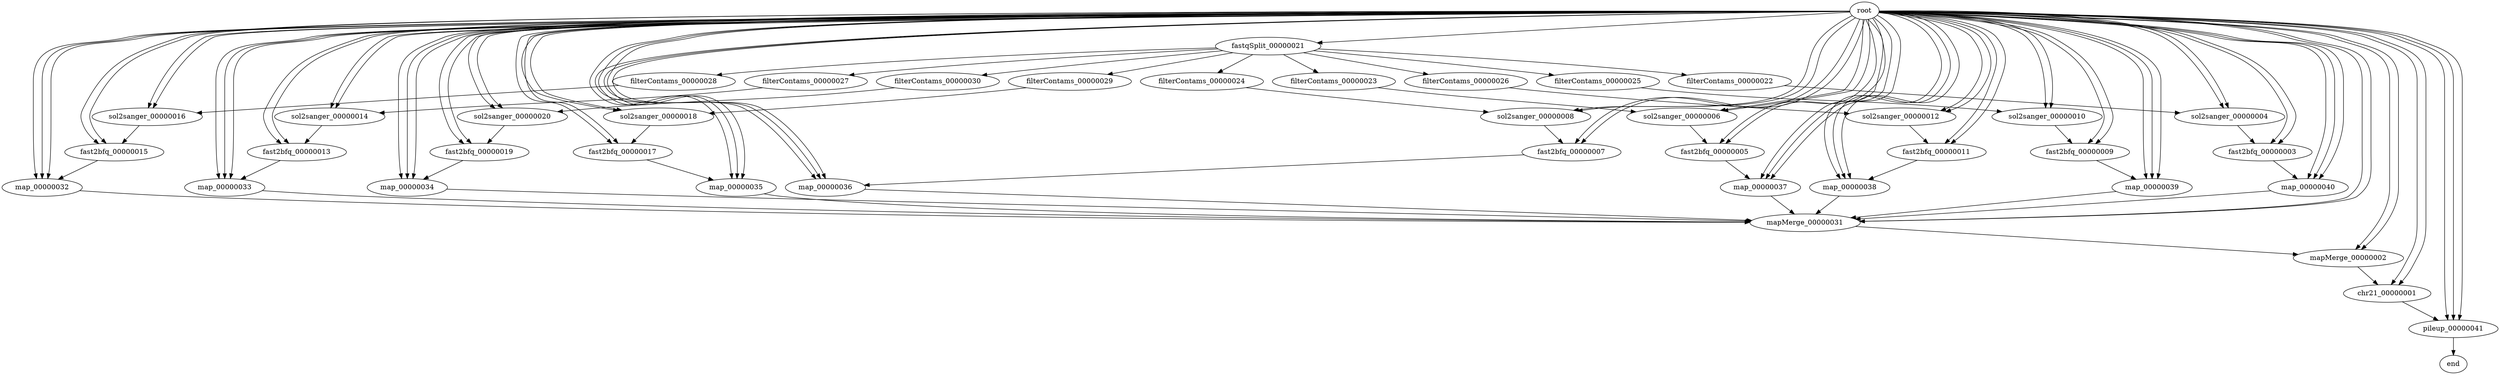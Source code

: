 digraph G {
  chr21_00000001 [size="67.606"];
  mapMerge_00000002 [size="15.816"];
  fast2bfq_00000003 [size="1.051"];
  sol2sanger_00000004 [size="2.857"];
  fast2bfq_00000005 [size="1.051"];
  sol2sanger_00000006 [size="19.583"];
  fast2bfq_00000007 [size="2.746"];
  sol2sanger_00000008 [size="2.857"];
  fast2bfq_00000009 [size="1.051"];
  sol2sanger_00000010 [size="6.357"];
  fast2bfq_00000011 [size="1.729"];
  sol2sanger_00000012 [size="15.41"];
  fast2bfq_00000013 [size="1.318"];
  sol2sanger_00000014 [size="12.0"];
  fast2bfq_00000015 [size="8.55"];
  sol2sanger_00000016 [size="15.31"];
  fast2bfq_00000017 [size="5.525"];
  sol2sanger_00000018 [size="19.519"];
  fast2bfq_00000019 [size="9.239"];
  sol2sanger_00000020 [size="16.045"];
  fastqSplit_00000021 [size="878.473"];
  filterContams_00000022 [size="25.055"];
  filterContams_00000023 [size="4.742"];
  filterContams_00000024 [size="21.601"];
  filterContams_00000025 [size="6.408"];
  filterContams_00000026 [size="40.3"];
  filterContams_00000027 [size="36.901"];
  filterContams_00000028 [size="7.38"];
  filterContams_00000029 [size="20.527"];
  filterContams_00000030 [size="31.046"];
  mapMerge_00000031 [size="15.996"];
  map_00000032 [size="12.264"];
  map_00000033 [size="24.851"];
  map_00000034 [size="12.264"];
  map_00000035 [size="49.094"];
  map_00000036 [size="16.645"];
  map_00000037 [size="26.766"];
  map_00000038 [size="32.924"];
  map_00000039 [size="99.755"];
  map_00000040 [size="38.047"];
  pileup_00000041 [size="96.115"];
  chr21_00000001 -> pileup_00000041 [size="151500659"]
  mapMerge_00000002 -> chr21_00000001 [size="198377867"]
  root -> chr21_00000001 [size="171256"]
  root -> chr21_00000001 [size="118456"]
  mapMerge_00000031 -> mapMerge_00000002 [size="200301846"]
  root -> mapMerge_00000002 [size="171256"]
  root -> mapMerge_00000002 [size="118456"]
  fast2bfq_00000003 -> map_00000040 [size="632997"]
  sol2sanger_00000004 -> fast2bfq_00000003 [size="7001469"]
  root -> fast2bfq_00000003 [size="171256"]
  root -> fast2bfq_00000003 [size="118456"]
  filterContams_00000022 -> sol2sanger_00000004 [size="1360589"]
  root -> sol2sanger_00000004 [size="171256"]
  root -> sol2sanger_00000004 [size="118456"]
  fast2bfq_00000005 -> map_00000037 [size="602572"]
  sol2sanger_00000006 -> fast2bfq_00000005 [size="8156712"]
  root -> fast2bfq_00000005 [size="171256"]
  root -> fast2bfq_00000005 [size="118456"]
  filterContams_00000023 -> sol2sanger_00000006 [size="11624162"]
  root -> sol2sanger_00000006 [size="171256"]
  root -> sol2sanger_00000006 [size="118456"]
  fast2bfq_00000007 -> map_00000036 [size="1840846"]
  sol2sanger_00000008 -> fast2bfq_00000007 [size="8981069"]
  root -> fast2bfq_00000007 [size="171256"]
  root -> fast2bfq_00000007 [size="118456"]
  filterContams_00000024 -> sol2sanger_00000008 [size="1360589"]
  root -> sol2sanger_00000008 [size="171256"]
  root -> sol2sanger_00000008 [size="118456"]
  fast2bfq_00000009 -> map_00000039 [size="1098466"]
  sol2sanger_00000010 -> fast2bfq_00000009 [size="9294072"]
  root -> fast2bfq_00000009 [size="171256"]
  root -> fast2bfq_00000009 [size="118456"]
  filterContams_00000025 -> sol2sanger_00000010 [size="1360589"]
  root -> sol2sanger_00000010 [size="171256"]
  root -> sol2sanger_00000010 [size="118456"]
  fast2bfq_00000011 -> map_00000038 [size="277992"]
  sol2sanger_00000012 -> fast2bfq_00000011 [size="3806833"]
  root -> fast2bfq_00000011 [size="171256"]
  root -> fast2bfq_00000011 [size="118456"]
  filterContams_00000026 -> sol2sanger_00000012 [size="1360589"]
  root -> sol2sanger_00000012 [size="171256"]
  root -> sol2sanger_00000012 [size="118456"]
  fast2bfq_00000013 -> map_00000033 [size="1083825"]
  sol2sanger_00000014 -> fast2bfq_00000013 [size="7196852"]
  root -> fast2bfq_00000013 [size="171256"]
  root -> fast2bfq_00000013 [size="118456"]
  filterContams_00000027 -> sol2sanger_00000014 [size="1360589"]
  root -> sol2sanger_00000014 [size="171256"]
  root -> sol2sanger_00000014 [size="118456"]
  fast2bfq_00000015 -> map_00000032 [size="277992"]
  sol2sanger_00000016 -> fast2bfq_00000015 [size="10381613"]
  root -> fast2bfq_00000015 [size="171256"]
  root -> fast2bfq_00000015 [size="118456"]
  filterContams_00000028 -> sol2sanger_00000016 [size="7352399"]
  root -> sol2sanger_00000016 [size="171256"]
  root -> sol2sanger_00000016 [size="118456"]
  fast2bfq_00000017 -> map_00000035 [size="2493132"]
  sol2sanger_00000018 -> fast2bfq_00000017 [size="6121551"]
  root -> fast2bfq_00000017 [size="171256"]
  root -> fast2bfq_00000017 [size="118456"]
  filterContams_00000029 -> sol2sanger_00000018 [size="3868415"]
  root -> sol2sanger_00000018 [size="171256"]
  root -> sol2sanger_00000018 [size="118456"]
  fast2bfq_00000019 -> map_00000034 [size="699049"]
  sol2sanger_00000020 -> fast2bfq_00000019 [size="2317501"]
  root -> fast2bfq_00000019 [size="171256"]
  root -> fast2bfq_00000019 [size="118456"]
  filterContams_00000030 -> sol2sanger_00000020 [size="1360589"]
  root -> sol2sanger_00000020 [size="171256"]
  root -> sol2sanger_00000020 [size="118456"]
  fastqSplit_00000021 -> filterContams_00000022 [size="1538752"]
  fastqSplit_00000021 -> filterContams_00000023 [size="1538752"]
  fastqSplit_00000021 -> filterContams_00000024 [size="1538752"]
  fastqSplit_00000021 -> filterContams_00000025 [size="1538752"]
  fastqSplit_00000021 -> filterContams_00000026 [size="1538752"]
  fastqSplit_00000021 -> filterContams_00000027 [size="1538752"]
  fastqSplit_00000021 -> filterContams_00000028 [size="1538752"]
  fastqSplit_00000021 -> filterContams_00000029 [size="1538752"]
  fastqSplit_00000021 -> filterContams_00000030 [size="1538752"]
  root -> fastqSplit_00000021 [size="57233202"]
  map_00000032 -> mapMerge_00000031 [size="1007356"]
  map_00000033 -> mapMerge_00000031 [size="1281166"]
  map_00000034 -> mapMerge_00000031 [size="1372894"]
  map_00000035 -> mapMerge_00000031 [size="1263368"]
  map_00000036 -> mapMerge_00000031 [size="1352503"]
  map_00000037 -> mapMerge_00000031 [size="1240473"]
  map_00000038 -> mapMerge_00000031 [size="1314850"]
  map_00000039 -> mapMerge_00000031 [size="125572"]
  map_00000040 -> mapMerge_00000031 [size="510187"]
  root -> mapMerge_00000031 [size="171256"]
  root -> mapMerge_00000031 [size="118456"]
  root -> map_00000032 [size="171256"]
  root -> map_00000032 [size="118456"]
  root -> map_00000032 [size="46944392"]
  root -> map_00000033 [size="171256"]
  root -> map_00000033 [size="118456"]
  root -> map_00000033 [size="46944392"]
  root -> map_00000034 [size="171256"]
  root -> map_00000034 [size="118456"]
  root -> map_00000034 [size="46944392"]
  root -> map_00000035 [size="171256"]
  root -> map_00000035 [size="118456"]
  root -> map_00000035 [size="46944392"]
  root -> map_00000036 [size="171256"]
  root -> map_00000036 [size="118456"]
  root -> map_00000036 [size="46944392"]
  root -> map_00000037 [size="171256"]
  root -> map_00000037 [size="118456"]
  root -> map_00000037 [size="46944392"]
  root -> map_00000038 [size="171256"]
  root -> map_00000038 [size="118456"]
  root -> map_00000038 [size="46944392"]
  root -> map_00000039 [size="171256"]
  root -> map_00000039 [size="118456"]
  root -> map_00000039 [size="46944392"]
  root -> map_00000040 [size="171256"]
  root -> map_00000040 [size="118456"]
  root -> map_00000040 [size="46944392"]
  pileup_00000041 -> end [size="88148470"]
  root -> pileup_00000041 [size="171256"]
  root -> pileup_00000041 [size="118456"]
  root -> pileup_00000041 [size="46944392"]
  root [label="root",size="0.0"];
  end [label="end",size="0.0"];
}
